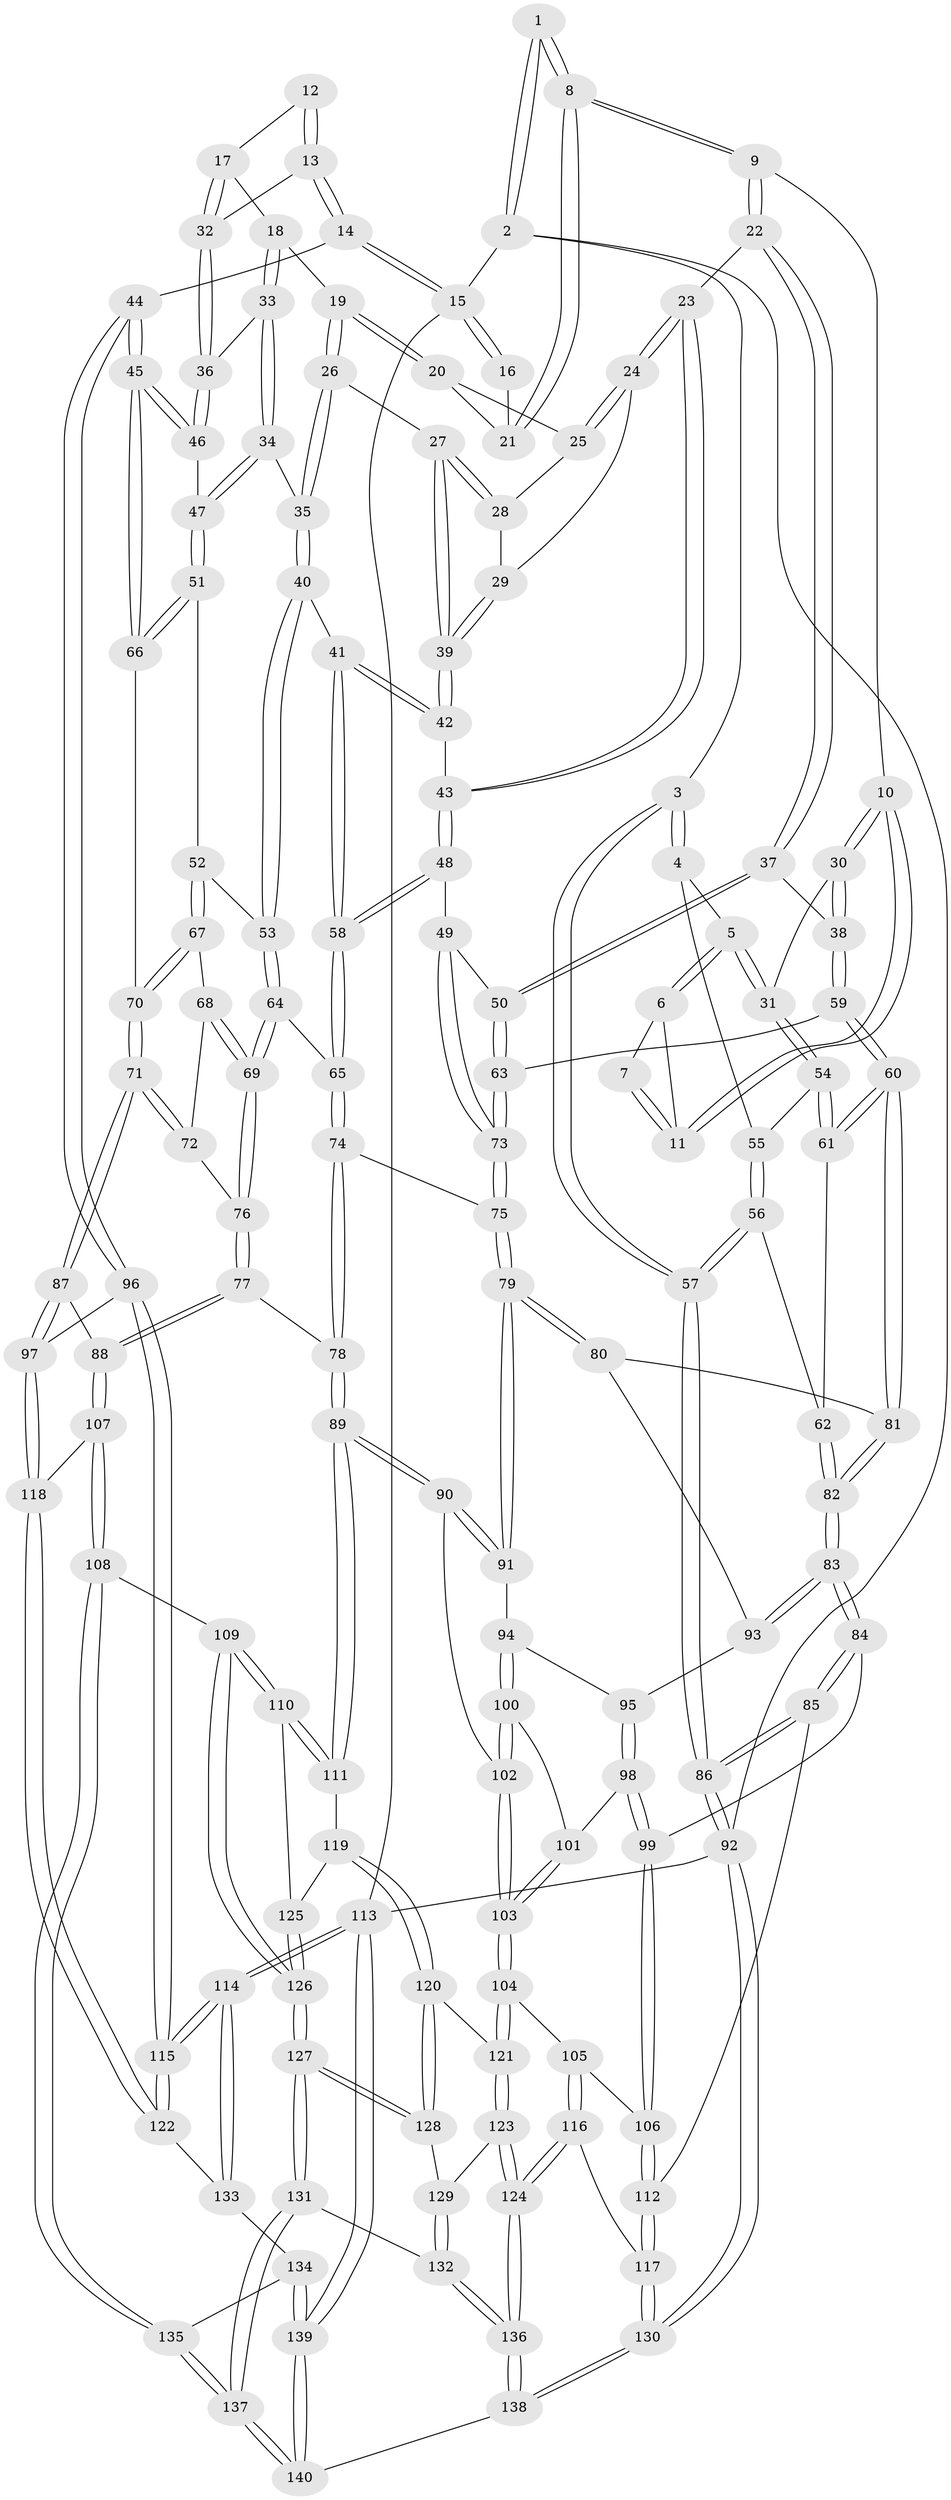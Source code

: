 // Generated by graph-tools (version 1.1) at 2025/03/03/09/25 03:03:12]
// undirected, 140 vertices, 347 edges
graph export_dot {
graph [start="1"]
  node [color=gray90,style=filled];
  1 [pos="+0.21614731067292767+0"];
  2 [pos="+0+0"];
  3 [pos="+0+0"];
  4 [pos="+0.06198541014418332+0.1319666627370591"];
  5 [pos="+0.128161961497542+0.13088745835459592"];
  6 [pos="+0.17272204696198237+0.044467847459854236"];
  7 [pos="+0.2044704716818894+0"];
  8 [pos="+0.3987710893158176+0"];
  9 [pos="+0.4067837159987789+0"];
  10 [pos="+0.2555393822219338+0.09129855187516339"];
  11 [pos="+0.2438348425389447+0.07043299880994648"];
  12 [pos="+0.8964032277452635+0"];
  13 [pos="+1+0.08345336896938786"];
  14 [pos="+1+0.09018724435948552"];
  15 [pos="+1+0"];
  16 [pos="+0.8501316263433967+0"];
  17 [pos="+0.8998692996851235+0.053903389925397255"];
  18 [pos="+0.8155384994474782+0.08801671612174221"];
  19 [pos="+0.7368464591150208+0.033538021769891846"];
  20 [pos="+0.719038828488994+0"];
  21 [pos="+0.720625240125018+0"];
  22 [pos="+0.43996071887304583+0.07180783347451826"];
  23 [pos="+0.5162774186934578+0.08988508104053168"];
  24 [pos="+0.5240891179609536+0.0885764661702959"];
  25 [pos="+0.5922663436666121+0.046414256441347924"];
  26 [pos="+0.7170567310887056+0.07017566693783099"];
  27 [pos="+0.684136826149306+0.08519887313420245"];
  28 [pos="+0.6150377242789968+0.06837221576452349"];
  29 [pos="+0.6024635553671861+0.11494001799795879"];
  30 [pos="+0.24537628075063045+0.17190140333145848"];
  31 [pos="+0.22358134310046407+0.17129100676724593"];
  32 [pos="+0.9367235420880425+0.0992804688183033"];
  33 [pos="+0.8237198084472593+0.11252490576969297"];
  34 [pos="+0.8209212487025924+0.17199313873575056"];
  35 [pos="+0.7297924443443845+0.1630083156640833"];
  36 [pos="+0.92369115963075+0.1292704104706998"];
  37 [pos="+0.40401963386578965+0.15991416523634172"];
  38 [pos="+0.2841444888642516+0.19368165622859723"];
  39 [pos="+0.6281057483390959+0.1359343306481548"];
  40 [pos="+0.6931337094300323+0.23036991877672078"];
  41 [pos="+0.6522824419456431+0.214675977987396"];
  42 [pos="+0.6212751292866837+0.1995866545407015"];
  43 [pos="+0.5862268879304705+0.2077970409471194"];
  44 [pos="+1+0.39647710631707866"];
  45 [pos="+1+0.3738049144524418"];
  46 [pos="+0.9133955210537829+0.22419780443404203"];
  47 [pos="+0.849231764993772+0.21233845721779773"];
  48 [pos="+0.538537597951268+0.24746372530752442"];
  49 [pos="+0.46598797881478476+0.2536467247754321"];
  50 [pos="+0.46358279729697865+0.2505927774472354"];
  51 [pos="+0.7816812045726351+0.26276829146378"];
  52 [pos="+0.7125985260570786+0.25829246451749344"];
  53 [pos="+0.7022183703490997+0.2481496046133357"];
  54 [pos="+0.1738044456297696+0.24513824933966263"];
  55 [pos="+0.07946177021442749+0.21711418793443826"];
  56 [pos="+0.09232148061682308+0.3035085063589396"];
  57 [pos="+0+0.33995436541605273"];
  58 [pos="+0.5925966616607902+0.32084489204038213"];
  59 [pos="+0.2817528464265228+0.30748764552905733"];
  60 [pos="+0.2522302786441392+0.3348321792576755"];
  61 [pos="+0.13898667626203903+0.307412450686678"];
  62 [pos="+0.11117875271122095+0.316674896520475"];
  63 [pos="+0.29197979692124165+0.312410559011238"];
  64 [pos="+0.6014895653970902+0.33168514274963423"];
  65 [pos="+0.5974760100689679+0.32938296805956463"];
  66 [pos="+0.8557072743890864+0.42146718581697273"];
  67 [pos="+0.7124999130175659+0.2641109055491041"];
  68 [pos="+0.6912086132644393+0.318260506132002"];
  69 [pos="+0.6101806842674881+0.34551738929267717"];
  70 [pos="+0.7911149288865803+0.45928296685749237"];
  71 [pos="+0.772206041324504+0.4761066798046437"];
  72 [pos="+0.6867677698763673+0.3605171226933535"];
  73 [pos="+0.43766933300809063+0.4034587586590087"];
  74 [pos="+0.4438348212909469+0.4071128404689893"];
  75 [pos="+0.4379097975009664+0.40431254095514135"];
  76 [pos="+0.6150128807902063+0.3571272430257787"];
  77 [pos="+0.6070902108711257+0.5288422823967736"];
  78 [pos="+0.597657898802667+0.5294561074064376"];
  79 [pos="+0.38192442491174766+0.4565894965694299"];
  80 [pos="+0.3144452864579103+0.4646530253524805"];
  81 [pos="+0.2459008051842947+0.36769291623295547"];
  82 [pos="+0.11283016916935806+0.4983678543487874"];
  83 [pos="+0.11169524033797357+0.5017173476711674"];
  84 [pos="+0.10509395395337018+0.5099018111692178"];
  85 [pos="+0+0.5895908680867792"];
  86 [pos="+0+0.5811041423569462"];
  87 [pos="+0.7239192424637764+0.5444993466507893"];
  88 [pos="+0.6929558394928949+0.5500375105707255"];
  89 [pos="+0.49525402790643713+0.6273232156230388"];
  90 [pos="+0.48897101642996443+0.6265069841749001"];
  91 [pos="+0.38379658573553765+0.5105620564346784"];
  92 [pos="+0+1"];
  93 [pos="+0.29145751989615126+0.4826962207251142"];
  94 [pos="+0.36027132433846115+0.5622647742177151"];
  95 [pos="+0.2925171279377064+0.5592057818719685"];
  96 [pos="+1+0.4199250114426519"];
  97 [pos="+0.8320095176414676+0.6568750522097688"];
  98 [pos="+0.2693715146686383+0.5933936983483118"];
  99 [pos="+0.21830518307229102+0.6072194894743593"];
  100 [pos="+0.36440124312252037+0.5868686857746215"];
  101 [pos="+0.33377013430078223+0.6321927332830449"];
  102 [pos="+0.47648121767259266+0.6283160263602581"];
  103 [pos="+0.34809515237261646+0.6882997312267028"];
  104 [pos="+0.3399668886915019+0.7070559586212538"];
  105 [pos="+0.22594975734975745+0.6493422277090661"];
  106 [pos="+0.22018123732716652+0.6328363470827051"];
  107 [pos="+0.6342327012112957+0.7792851810535669"];
  108 [pos="+0.6090463215077568+0.8079925825075353"];
  109 [pos="+0.6080606959225684+0.8080135679590982"];
  110 [pos="+0.5665157913719866+0.7612312154955316"];
  111 [pos="+0.4955189920350618+0.6295014033486183"];
  112 [pos="+0.0704769707926385+0.7387040486641966"];
  113 [pos="+1+1"];
  114 [pos="+1+1"];
  115 [pos="+1+0.722859183384514"];
  116 [pos="+0.1926093734917352+0.8388572143390718"];
  117 [pos="+0.08094413184159874+0.7509136645089263"];
  118 [pos="+0.8649874589113222+0.7479208763984802"];
  119 [pos="+0.4433808017487525+0.7482659025741212"];
  120 [pos="+0.4300047342448865+0.760780141981782"];
  121 [pos="+0.33995469108229737+0.7074816244415413"];
  122 [pos="+0.868529275380474+0.7522803992031719"];
  123 [pos="+0.2744529809935194+0.8033552776619555"];
  124 [pos="+0.2006635931551954+0.8499940918273338"];
  125 [pos="+0.46657792190670444+0.7517460791209336"];
  126 [pos="+0.5526964555526905+0.8439555902415241"];
  127 [pos="+0.551776107260722+0.8445748525325032"];
  128 [pos="+0.4314013544347586+0.7915486057275337"];
  129 [pos="+0.403498288084919+0.8261358556801315"];
  130 [pos="+0+1"];
  131 [pos="+0.515239967172584+0.9004528543899774"];
  132 [pos="+0.42207558356417474+0.9242672637575982"];
  133 [pos="+0.8469109045034359+0.870535450254473"];
  134 [pos="+0.8407741167264507+0.8765647879432679"];
  135 [pos="+0.7053076811741384+0.9240290867058848"];
  136 [pos="+0.19926586863598705+1"];
  137 [pos="+0.636491854409132+1"];
  138 [pos="+0.18936891175499204+1"];
  139 [pos="+0.8765568837999628+1"];
  140 [pos="+0.6355410582925393+1"];
  1 -- 2;
  1 -- 2;
  1 -- 8;
  1 -- 8;
  2 -- 3;
  2 -- 15;
  2 -- 92;
  3 -- 4;
  3 -- 4;
  3 -- 57;
  3 -- 57;
  4 -- 5;
  4 -- 55;
  5 -- 6;
  5 -- 6;
  5 -- 31;
  5 -- 31;
  6 -- 7;
  6 -- 11;
  7 -- 11;
  7 -- 11;
  8 -- 9;
  8 -- 9;
  8 -- 21;
  8 -- 21;
  9 -- 10;
  9 -- 22;
  9 -- 22;
  10 -- 11;
  10 -- 11;
  10 -- 30;
  10 -- 30;
  12 -- 13;
  12 -- 13;
  12 -- 17;
  13 -- 14;
  13 -- 14;
  13 -- 32;
  14 -- 15;
  14 -- 15;
  14 -- 44;
  15 -- 16;
  15 -- 16;
  15 -- 113;
  16 -- 21;
  17 -- 18;
  17 -- 32;
  17 -- 32;
  18 -- 19;
  18 -- 33;
  18 -- 33;
  19 -- 20;
  19 -- 20;
  19 -- 26;
  19 -- 26;
  20 -- 21;
  20 -- 25;
  22 -- 23;
  22 -- 37;
  22 -- 37;
  23 -- 24;
  23 -- 24;
  23 -- 43;
  23 -- 43;
  24 -- 25;
  24 -- 25;
  24 -- 29;
  25 -- 28;
  26 -- 27;
  26 -- 35;
  26 -- 35;
  27 -- 28;
  27 -- 28;
  27 -- 39;
  27 -- 39;
  28 -- 29;
  29 -- 39;
  29 -- 39;
  30 -- 31;
  30 -- 38;
  30 -- 38;
  31 -- 54;
  31 -- 54;
  32 -- 36;
  32 -- 36;
  33 -- 34;
  33 -- 34;
  33 -- 36;
  34 -- 35;
  34 -- 47;
  34 -- 47;
  35 -- 40;
  35 -- 40;
  36 -- 46;
  36 -- 46;
  37 -- 38;
  37 -- 50;
  37 -- 50;
  38 -- 59;
  38 -- 59;
  39 -- 42;
  39 -- 42;
  40 -- 41;
  40 -- 53;
  40 -- 53;
  41 -- 42;
  41 -- 42;
  41 -- 58;
  41 -- 58;
  42 -- 43;
  43 -- 48;
  43 -- 48;
  44 -- 45;
  44 -- 45;
  44 -- 96;
  44 -- 96;
  45 -- 46;
  45 -- 46;
  45 -- 66;
  45 -- 66;
  46 -- 47;
  47 -- 51;
  47 -- 51;
  48 -- 49;
  48 -- 58;
  48 -- 58;
  49 -- 50;
  49 -- 73;
  49 -- 73;
  50 -- 63;
  50 -- 63;
  51 -- 52;
  51 -- 66;
  51 -- 66;
  52 -- 53;
  52 -- 67;
  52 -- 67;
  53 -- 64;
  53 -- 64;
  54 -- 55;
  54 -- 61;
  54 -- 61;
  55 -- 56;
  55 -- 56;
  56 -- 57;
  56 -- 57;
  56 -- 62;
  57 -- 86;
  57 -- 86;
  58 -- 65;
  58 -- 65;
  59 -- 60;
  59 -- 60;
  59 -- 63;
  60 -- 61;
  60 -- 61;
  60 -- 81;
  60 -- 81;
  61 -- 62;
  62 -- 82;
  62 -- 82;
  63 -- 73;
  63 -- 73;
  64 -- 65;
  64 -- 69;
  64 -- 69;
  65 -- 74;
  65 -- 74;
  66 -- 70;
  67 -- 68;
  67 -- 70;
  67 -- 70;
  68 -- 69;
  68 -- 69;
  68 -- 72;
  69 -- 76;
  69 -- 76;
  70 -- 71;
  70 -- 71;
  71 -- 72;
  71 -- 72;
  71 -- 87;
  71 -- 87;
  72 -- 76;
  73 -- 75;
  73 -- 75;
  74 -- 75;
  74 -- 78;
  74 -- 78;
  75 -- 79;
  75 -- 79;
  76 -- 77;
  76 -- 77;
  77 -- 78;
  77 -- 88;
  77 -- 88;
  78 -- 89;
  78 -- 89;
  79 -- 80;
  79 -- 80;
  79 -- 91;
  79 -- 91;
  80 -- 81;
  80 -- 93;
  81 -- 82;
  81 -- 82;
  82 -- 83;
  82 -- 83;
  83 -- 84;
  83 -- 84;
  83 -- 93;
  83 -- 93;
  84 -- 85;
  84 -- 85;
  84 -- 99;
  85 -- 86;
  85 -- 86;
  85 -- 112;
  86 -- 92;
  86 -- 92;
  87 -- 88;
  87 -- 97;
  87 -- 97;
  88 -- 107;
  88 -- 107;
  89 -- 90;
  89 -- 90;
  89 -- 111;
  89 -- 111;
  90 -- 91;
  90 -- 91;
  90 -- 102;
  91 -- 94;
  92 -- 130;
  92 -- 130;
  92 -- 113;
  93 -- 95;
  94 -- 95;
  94 -- 100;
  94 -- 100;
  95 -- 98;
  95 -- 98;
  96 -- 97;
  96 -- 115;
  96 -- 115;
  97 -- 118;
  97 -- 118;
  98 -- 99;
  98 -- 99;
  98 -- 101;
  99 -- 106;
  99 -- 106;
  100 -- 101;
  100 -- 102;
  100 -- 102;
  101 -- 103;
  101 -- 103;
  102 -- 103;
  102 -- 103;
  103 -- 104;
  103 -- 104;
  104 -- 105;
  104 -- 121;
  104 -- 121;
  105 -- 106;
  105 -- 116;
  105 -- 116;
  106 -- 112;
  106 -- 112;
  107 -- 108;
  107 -- 108;
  107 -- 118;
  108 -- 109;
  108 -- 135;
  108 -- 135;
  109 -- 110;
  109 -- 110;
  109 -- 126;
  109 -- 126;
  110 -- 111;
  110 -- 111;
  110 -- 125;
  111 -- 119;
  112 -- 117;
  112 -- 117;
  113 -- 114;
  113 -- 114;
  113 -- 139;
  113 -- 139;
  114 -- 115;
  114 -- 115;
  114 -- 133;
  114 -- 133;
  115 -- 122;
  115 -- 122;
  116 -- 117;
  116 -- 124;
  116 -- 124;
  117 -- 130;
  117 -- 130;
  118 -- 122;
  118 -- 122;
  119 -- 120;
  119 -- 120;
  119 -- 125;
  120 -- 121;
  120 -- 128;
  120 -- 128;
  121 -- 123;
  121 -- 123;
  122 -- 133;
  123 -- 124;
  123 -- 124;
  123 -- 129;
  124 -- 136;
  124 -- 136;
  125 -- 126;
  125 -- 126;
  126 -- 127;
  126 -- 127;
  127 -- 128;
  127 -- 128;
  127 -- 131;
  127 -- 131;
  128 -- 129;
  129 -- 132;
  129 -- 132;
  130 -- 138;
  130 -- 138;
  131 -- 132;
  131 -- 137;
  131 -- 137;
  132 -- 136;
  132 -- 136;
  133 -- 134;
  134 -- 135;
  134 -- 139;
  134 -- 139;
  135 -- 137;
  135 -- 137;
  136 -- 138;
  136 -- 138;
  137 -- 140;
  137 -- 140;
  138 -- 140;
  139 -- 140;
  139 -- 140;
}
